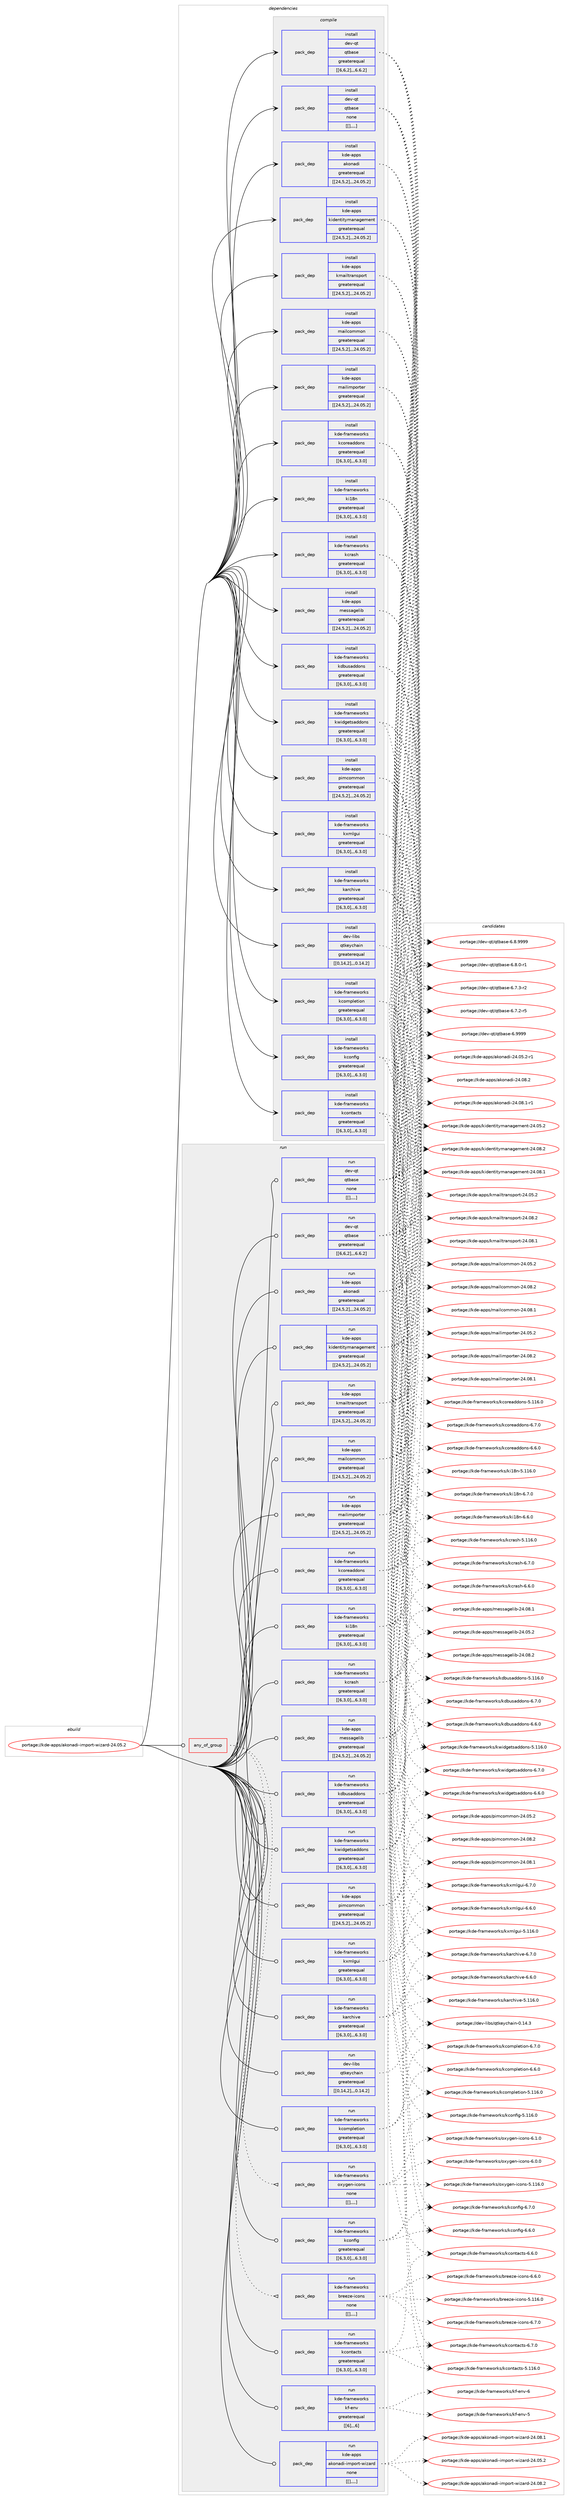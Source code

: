 digraph prolog {

# *************
# Graph options
# *************

newrank=true;
concentrate=true;
compound=true;
graph [rankdir=LR,fontname=Helvetica,fontsize=10,ranksep=1.5];#, ranksep=2.5, nodesep=0.2];
edge  [arrowhead=vee];
node  [fontname=Helvetica,fontsize=10];

# **********
# The ebuild
# **********

subgraph cluster_leftcol {
color=gray;
label=<<i>ebuild</i>>;
id [label="portage://kde-apps/akonadi-import-wizard-24.05.2", color=red, width=4, href="../kde-apps/akonadi-import-wizard-24.05.2.svg"];
}

# ****************
# The dependencies
# ****************

subgraph cluster_midcol {
color=gray;
label=<<i>dependencies</i>>;
subgraph cluster_compile {
fillcolor="#eeeeee";
style=filled;
label=<<i>compile</i>>;
subgraph pack183821 {
dependency256894 [label=<<TABLE BORDER="0" CELLBORDER="1" CELLSPACING="0" CELLPADDING="4" WIDTH="220"><TR><TD ROWSPAN="6" CELLPADDING="30">pack_dep</TD></TR><TR><TD WIDTH="110">install</TD></TR><TR><TD>dev-libs</TD></TR><TR><TD>qtkeychain</TD></TR><TR><TD>greaterequal</TD></TR><TR><TD>[[0,14,2],,,0.14.2]</TD></TR></TABLE>>, shape=none, color=blue];
}
id:e -> dependency256894:w [weight=20,style="solid",arrowhead="vee"];
subgraph pack183891 {
dependency256900 [label=<<TABLE BORDER="0" CELLBORDER="1" CELLSPACING="0" CELLPADDING="4" WIDTH="220"><TR><TD ROWSPAN="6" CELLPADDING="30">pack_dep</TD></TR><TR><TD WIDTH="110">install</TD></TR><TR><TD>dev-qt</TD></TR><TR><TD>qtbase</TD></TR><TR><TD>greaterequal</TD></TR><TR><TD>[[6,6,2],,,6.6.2]</TD></TR></TABLE>>, shape=none, color=blue];
}
id:e -> dependency256900:w [weight=20,style="solid",arrowhead="vee"];
subgraph pack183908 {
dependency256936 [label=<<TABLE BORDER="0" CELLBORDER="1" CELLSPACING="0" CELLPADDING="4" WIDTH="220"><TR><TD ROWSPAN="6" CELLPADDING="30">pack_dep</TD></TR><TR><TD WIDTH="110">install</TD></TR><TR><TD>dev-qt</TD></TR><TR><TD>qtbase</TD></TR><TR><TD>none</TD></TR><TR><TD>[[],,,,]</TD></TR></TABLE>>, shape=none, color=blue];
}
id:e -> dependency256936:w [weight=20,style="solid",arrowhead="vee"];
subgraph pack183980 {
dependency257014 [label=<<TABLE BORDER="0" CELLBORDER="1" CELLSPACING="0" CELLPADDING="4" WIDTH="220"><TR><TD ROWSPAN="6" CELLPADDING="30">pack_dep</TD></TR><TR><TD WIDTH="110">install</TD></TR><TR><TD>kde-apps</TD></TR><TR><TD>akonadi</TD></TR><TR><TD>greaterequal</TD></TR><TR><TD>[[24,5,2],,,24.05.2]</TD></TR></TABLE>>, shape=none, color=blue];
}
id:e -> dependency257014:w [weight=20,style="solid",arrowhead="vee"];
subgraph pack183998 {
dependency257061 [label=<<TABLE BORDER="0" CELLBORDER="1" CELLSPACING="0" CELLPADDING="4" WIDTH="220"><TR><TD ROWSPAN="6" CELLPADDING="30">pack_dep</TD></TR><TR><TD WIDTH="110">install</TD></TR><TR><TD>kde-apps</TD></TR><TR><TD>kidentitymanagement</TD></TR><TR><TD>greaterequal</TD></TR><TR><TD>[[24,5,2],,,24.05.2]</TD></TR></TABLE>>, shape=none, color=blue];
}
id:e -> dependency257061:w [weight=20,style="solid",arrowhead="vee"];
subgraph pack184065 {
dependency257101 [label=<<TABLE BORDER="0" CELLBORDER="1" CELLSPACING="0" CELLPADDING="4" WIDTH="220"><TR><TD ROWSPAN="6" CELLPADDING="30">pack_dep</TD></TR><TR><TD WIDTH="110">install</TD></TR><TR><TD>kde-apps</TD></TR><TR><TD>kmailtransport</TD></TR><TR><TD>greaterequal</TD></TR><TR><TD>[[24,5,2],,,24.05.2]</TD></TR></TABLE>>, shape=none, color=blue];
}
id:e -> dependency257101:w [weight=20,style="solid",arrowhead="vee"];
subgraph pack184071 {
dependency257104 [label=<<TABLE BORDER="0" CELLBORDER="1" CELLSPACING="0" CELLPADDING="4" WIDTH="220"><TR><TD ROWSPAN="6" CELLPADDING="30">pack_dep</TD></TR><TR><TD WIDTH="110">install</TD></TR><TR><TD>kde-apps</TD></TR><TR><TD>mailcommon</TD></TR><TR><TD>greaterequal</TD></TR><TR><TD>[[24,5,2],,,24.05.2]</TD></TR></TABLE>>, shape=none, color=blue];
}
id:e -> dependency257104:w [weight=20,style="solid",arrowhead="vee"];
subgraph pack184073 {
dependency257105 [label=<<TABLE BORDER="0" CELLBORDER="1" CELLSPACING="0" CELLPADDING="4" WIDTH="220"><TR><TD ROWSPAN="6" CELLPADDING="30">pack_dep</TD></TR><TR><TD WIDTH="110">install</TD></TR><TR><TD>kde-apps</TD></TR><TR><TD>mailimporter</TD></TR><TR><TD>greaterequal</TD></TR><TR><TD>[[24,5,2],,,24.05.2]</TD></TR></TABLE>>, shape=none, color=blue];
}
id:e -> dependency257105:w [weight=20,style="solid",arrowhead="vee"];
subgraph pack184078 {
dependency257108 [label=<<TABLE BORDER="0" CELLBORDER="1" CELLSPACING="0" CELLPADDING="4" WIDTH="220"><TR><TD ROWSPAN="6" CELLPADDING="30">pack_dep</TD></TR><TR><TD WIDTH="110">install</TD></TR><TR><TD>kde-apps</TD></TR><TR><TD>messagelib</TD></TR><TR><TD>greaterequal</TD></TR><TR><TD>[[24,5,2],,,24.05.2]</TD></TR></TABLE>>, shape=none, color=blue];
}
id:e -> dependency257108:w [weight=20,style="solid",arrowhead="vee"];
subgraph pack184081 {
dependency257113 [label=<<TABLE BORDER="0" CELLBORDER="1" CELLSPACING="0" CELLPADDING="4" WIDTH="220"><TR><TD ROWSPAN="6" CELLPADDING="30">pack_dep</TD></TR><TR><TD WIDTH="110">install</TD></TR><TR><TD>kde-apps</TD></TR><TR><TD>pimcommon</TD></TR><TR><TD>greaterequal</TD></TR><TR><TD>[[24,5,2],,,24.05.2]</TD></TR></TABLE>>, shape=none, color=blue];
}
id:e -> dependency257113:w [weight=20,style="solid",arrowhead="vee"];
subgraph pack184085 {
dependency257116 [label=<<TABLE BORDER="0" CELLBORDER="1" CELLSPACING="0" CELLPADDING="4" WIDTH="220"><TR><TD ROWSPAN="6" CELLPADDING="30">pack_dep</TD></TR><TR><TD WIDTH="110">install</TD></TR><TR><TD>kde-frameworks</TD></TR><TR><TD>karchive</TD></TR><TR><TD>greaterequal</TD></TR><TR><TD>[[6,3,0],,,6.3.0]</TD></TR></TABLE>>, shape=none, color=blue];
}
id:e -> dependency257116:w [weight=20,style="solid",arrowhead="vee"];
subgraph pack184087 {
dependency257139 [label=<<TABLE BORDER="0" CELLBORDER="1" CELLSPACING="0" CELLPADDING="4" WIDTH="220"><TR><TD ROWSPAN="6" CELLPADDING="30">pack_dep</TD></TR><TR><TD WIDTH="110">install</TD></TR><TR><TD>kde-frameworks</TD></TR><TR><TD>kcompletion</TD></TR><TR><TD>greaterequal</TD></TR><TR><TD>[[6,3,0],,,6.3.0]</TD></TR></TABLE>>, shape=none, color=blue];
}
id:e -> dependency257139:w [weight=20,style="solid",arrowhead="vee"];
subgraph pack184108 {
dependency257164 [label=<<TABLE BORDER="0" CELLBORDER="1" CELLSPACING="0" CELLPADDING="4" WIDTH="220"><TR><TD ROWSPAN="6" CELLPADDING="30">pack_dep</TD></TR><TR><TD WIDTH="110">install</TD></TR><TR><TD>kde-frameworks</TD></TR><TR><TD>kconfig</TD></TR><TR><TD>greaterequal</TD></TR><TR><TD>[[6,3,0],,,6.3.0]</TD></TR></TABLE>>, shape=none, color=blue];
}
id:e -> dependency257164:w [weight=20,style="solid",arrowhead="vee"];
subgraph pack184153 {
dependency257192 [label=<<TABLE BORDER="0" CELLBORDER="1" CELLSPACING="0" CELLPADDING="4" WIDTH="220"><TR><TD ROWSPAN="6" CELLPADDING="30">pack_dep</TD></TR><TR><TD WIDTH="110">install</TD></TR><TR><TD>kde-frameworks</TD></TR><TR><TD>kcontacts</TD></TR><TR><TD>greaterequal</TD></TR><TR><TD>[[6,3,0],,,6.3.0]</TD></TR></TABLE>>, shape=none, color=blue];
}
id:e -> dependency257192:w [weight=20,style="solid",arrowhead="vee"];
subgraph pack184156 {
dependency257219 [label=<<TABLE BORDER="0" CELLBORDER="1" CELLSPACING="0" CELLPADDING="4" WIDTH="220"><TR><TD ROWSPAN="6" CELLPADDING="30">pack_dep</TD></TR><TR><TD WIDTH="110">install</TD></TR><TR><TD>kde-frameworks</TD></TR><TR><TD>kcoreaddons</TD></TR><TR><TD>greaterequal</TD></TR><TR><TD>[[6,3,0],,,6.3.0]</TD></TR></TABLE>>, shape=none, color=blue];
}
id:e -> dependency257219:w [weight=20,style="solid",arrowhead="vee"];
subgraph pack184181 {
dependency257225 [label=<<TABLE BORDER="0" CELLBORDER="1" CELLSPACING="0" CELLPADDING="4" WIDTH="220"><TR><TD ROWSPAN="6" CELLPADDING="30">pack_dep</TD></TR><TR><TD WIDTH="110">install</TD></TR><TR><TD>kde-frameworks</TD></TR><TR><TD>kcrash</TD></TR><TR><TD>greaterequal</TD></TR><TR><TD>[[6,3,0],,,6.3.0]</TD></TR></TABLE>>, shape=none, color=blue];
}
id:e -> dependency257225:w [weight=20,style="solid",arrowhead="vee"];
subgraph pack184231 {
dependency257298 [label=<<TABLE BORDER="0" CELLBORDER="1" CELLSPACING="0" CELLPADDING="4" WIDTH="220"><TR><TD ROWSPAN="6" CELLPADDING="30">pack_dep</TD></TR><TR><TD WIDTH="110">install</TD></TR><TR><TD>kde-frameworks</TD></TR><TR><TD>kdbusaddons</TD></TR><TR><TD>greaterequal</TD></TR><TR><TD>[[6,3,0],,,6.3.0]</TD></TR></TABLE>>, shape=none, color=blue];
}
id:e -> dependency257298:w [weight=20,style="solid",arrowhead="vee"];
subgraph pack184656 {
dependency257803 [label=<<TABLE BORDER="0" CELLBORDER="1" CELLSPACING="0" CELLPADDING="4" WIDTH="220"><TR><TD ROWSPAN="6" CELLPADDING="30">pack_dep</TD></TR><TR><TD WIDTH="110">install</TD></TR><TR><TD>kde-frameworks</TD></TR><TR><TD>ki18n</TD></TR><TR><TD>greaterequal</TD></TR><TR><TD>[[6,3,0],,,6.3.0]</TD></TR></TABLE>>, shape=none, color=blue];
}
id:e -> dependency257803:w [weight=20,style="solid",arrowhead="vee"];
subgraph pack184684 {
dependency257838 [label=<<TABLE BORDER="0" CELLBORDER="1" CELLSPACING="0" CELLPADDING="4" WIDTH="220"><TR><TD ROWSPAN="6" CELLPADDING="30">pack_dep</TD></TR><TR><TD WIDTH="110">install</TD></TR><TR><TD>kde-frameworks</TD></TR><TR><TD>kwidgetsaddons</TD></TR><TR><TD>greaterequal</TD></TR><TR><TD>[[6,3,0],,,6.3.0]</TD></TR></TABLE>>, shape=none, color=blue];
}
id:e -> dependency257838:w [weight=20,style="solid",arrowhead="vee"];
subgraph pack184694 {
dependency257846 [label=<<TABLE BORDER="0" CELLBORDER="1" CELLSPACING="0" CELLPADDING="4" WIDTH="220"><TR><TD ROWSPAN="6" CELLPADDING="30">pack_dep</TD></TR><TR><TD WIDTH="110">install</TD></TR><TR><TD>kde-frameworks</TD></TR><TR><TD>kxmlgui</TD></TR><TR><TD>greaterequal</TD></TR><TR><TD>[[6,3,0],,,6.3.0]</TD></TR></TABLE>>, shape=none, color=blue];
}
id:e -> dependency257846:w [weight=20,style="solid",arrowhead="vee"];
}
subgraph cluster_compileandrun {
fillcolor="#eeeeee";
style=filled;
label=<<i>compile and run</i>>;
}
subgraph cluster_run {
fillcolor="#eeeeee";
style=filled;
label=<<i>run</i>>;
subgraph any1535 {
dependency257885 [label=<<TABLE BORDER="0" CELLBORDER="1" CELLSPACING="0" CELLPADDING="4"><TR><TD CELLPADDING="10">any_of_group</TD></TR></TABLE>>, shape=none, color=red];subgraph pack184745 {
dependency257890 [label=<<TABLE BORDER="0" CELLBORDER="1" CELLSPACING="0" CELLPADDING="4" WIDTH="220"><TR><TD ROWSPAN="6" CELLPADDING="30">pack_dep</TD></TR><TR><TD WIDTH="110">run</TD></TR><TR><TD>kde-frameworks</TD></TR><TR><TD>breeze-icons</TD></TR><TR><TD>none</TD></TR><TR><TD>[[],,,,]</TD></TR></TABLE>>, shape=none, color=blue];
}
dependency257885:e -> dependency257890:w [weight=20,style="dotted",arrowhead="oinv"];
subgraph pack184783 {
dependency257956 [label=<<TABLE BORDER="0" CELLBORDER="1" CELLSPACING="0" CELLPADDING="4" WIDTH="220"><TR><TD ROWSPAN="6" CELLPADDING="30">pack_dep</TD></TR><TR><TD WIDTH="110">run</TD></TR><TR><TD>kde-frameworks</TD></TR><TR><TD>oxygen-icons</TD></TR><TR><TD>none</TD></TR><TR><TD>[[],,,,]</TD></TR></TABLE>>, shape=none, color=blue];
}
dependency257885:e -> dependency257956:w [weight=20,style="dotted",arrowhead="oinv"];
}
id:e -> dependency257885:w [weight=20,style="solid",arrowhead="odot"];
subgraph pack184807 {
dependency257960 [label=<<TABLE BORDER="0" CELLBORDER="1" CELLSPACING="0" CELLPADDING="4" WIDTH="220"><TR><TD ROWSPAN="6" CELLPADDING="30">pack_dep</TD></TR><TR><TD WIDTH="110">run</TD></TR><TR><TD>dev-libs</TD></TR><TR><TD>qtkeychain</TD></TR><TR><TD>greaterequal</TD></TR><TR><TD>[[0,14,2],,,0.14.2]</TD></TR></TABLE>>, shape=none, color=blue];
}
id:e -> dependency257960:w [weight=20,style="solid",arrowhead="odot"];
subgraph pack184814 {
dependency257969 [label=<<TABLE BORDER="0" CELLBORDER="1" CELLSPACING="0" CELLPADDING="4" WIDTH="220"><TR><TD ROWSPAN="6" CELLPADDING="30">pack_dep</TD></TR><TR><TD WIDTH="110">run</TD></TR><TR><TD>dev-qt</TD></TR><TR><TD>qtbase</TD></TR><TR><TD>greaterequal</TD></TR><TR><TD>[[6,6,2],,,6.6.2]</TD></TR></TABLE>>, shape=none, color=blue];
}
id:e -> dependency257969:w [weight=20,style="solid",arrowhead="odot"];
subgraph pack184858 {
dependency258047 [label=<<TABLE BORDER="0" CELLBORDER="1" CELLSPACING="0" CELLPADDING="4" WIDTH="220"><TR><TD ROWSPAN="6" CELLPADDING="30">pack_dep</TD></TR><TR><TD WIDTH="110">run</TD></TR><TR><TD>dev-qt</TD></TR><TR><TD>qtbase</TD></TR><TR><TD>none</TD></TR><TR><TD>[[],,,,]</TD></TR></TABLE>>, shape=none, color=blue];
}
id:e -> dependency258047:w [weight=20,style="solid",arrowhead="odot"];
subgraph pack184888 {
dependency258307 [label=<<TABLE BORDER="0" CELLBORDER="1" CELLSPACING="0" CELLPADDING="4" WIDTH="220"><TR><TD ROWSPAN="6" CELLPADDING="30">pack_dep</TD></TR><TR><TD WIDTH="110">run</TD></TR><TR><TD>kde-apps</TD></TR><TR><TD>akonadi</TD></TR><TR><TD>greaterequal</TD></TR><TR><TD>[[24,5,2],,,24.05.2]</TD></TR></TABLE>>, shape=none, color=blue];
}
id:e -> dependency258307:w [weight=20,style="solid",arrowhead="odot"];
subgraph pack185134 {
dependency258329 [label=<<TABLE BORDER="0" CELLBORDER="1" CELLSPACING="0" CELLPADDING="4" WIDTH="220"><TR><TD ROWSPAN="6" CELLPADDING="30">pack_dep</TD></TR><TR><TD WIDTH="110">run</TD></TR><TR><TD>kde-apps</TD></TR><TR><TD>kidentitymanagement</TD></TR><TR><TD>greaterequal</TD></TR><TR><TD>[[24,5,2],,,24.05.2]</TD></TR></TABLE>>, shape=none, color=blue];
}
id:e -> dependency258329:w [weight=20,style="solid",arrowhead="odot"];
subgraph pack185152 {
dependency258390 [label=<<TABLE BORDER="0" CELLBORDER="1" CELLSPACING="0" CELLPADDING="4" WIDTH="220"><TR><TD ROWSPAN="6" CELLPADDING="30">pack_dep</TD></TR><TR><TD WIDTH="110">run</TD></TR><TR><TD>kde-apps</TD></TR><TR><TD>kmailtransport</TD></TR><TR><TD>greaterequal</TD></TR><TR><TD>[[24,5,2],,,24.05.2]</TD></TR></TABLE>>, shape=none, color=blue];
}
id:e -> dependency258390:w [weight=20,style="solid",arrowhead="odot"];
subgraph pack185234 {
dependency258460 [label=<<TABLE BORDER="0" CELLBORDER="1" CELLSPACING="0" CELLPADDING="4" WIDTH="220"><TR><TD ROWSPAN="6" CELLPADDING="30">pack_dep</TD></TR><TR><TD WIDTH="110">run</TD></TR><TR><TD>kde-apps</TD></TR><TR><TD>mailcommon</TD></TR><TR><TD>greaterequal</TD></TR><TR><TD>[[24,5,2],,,24.05.2]</TD></TR></TABLE>>, shape=none, color=blue];
}
id:e -> dependency258460:w [weight=20,style="solid",arrowhead="odot"];
subgraph pack185270 {
dependency258476 [label=<<TABLE BORDER="0" CELLBORDER="1" CELLSPACING="0" CELLPADDING="4" WIDTH="220"><TR><TD ROWSPAN="6" CELLPADDING="30">pack_dep</TD></TR><TR><TD WIDTH="110">run</TD></TR><TR><TD>kde-apps</TD></TR><TR><TD>mailimporter</TD></TR><TR><TD>greaterequal</TD></TR><TR><TD>[[24,5,2],,,24.05.2]</TD></TR></TABLE>>, shape=none, color=blue];
}
id:e -> dependency258476:w [weight=20,style="solid",arrowhead="odot"];
subgraph pack185273 {
dependency258482 [label=<<TABLE BORDER="0" CELLBORDER="1" CELLSPACING="0" CELLPADDING="4" WIDTH="220"><TR><TD ROWSPAN="6" CELLPADDING="30">pack_dep</TD></TR><TR><TD WIDTH="110">run</TD></TR><TR><TD>kde-apps</TD></TR><TR><TD>messagelib</TD></TR><TR><TD>greaterequal</TD></TR><TR><TD>[[24,5,2],,,24.05.2]</TD></TR></TABLE>>, shape=none, color=blue];
}
id:e -> dependency258482:w [weight=20,style="solid",arrowhead="odot"];
subgraph pack185320 {
dependency258555 [label=<<TABLE BORDER="0" CELLBORDER="1" CELLSPACING="0" CELLPADDING="4" WIDTH="220"><TR><TD ROWSPAN="6" CELLPADDING="30">pack_dep</TD></TR><TR><TD WIDTH="110">run</TD></TR><TR><TD>kde-apps</TD></TR><TR><TD>pimcommon</TD></TR><TR><TD>greaterequal</TD></TR><TR><TD>[[24,5,2],,,24.05.2]</TD></TR></TABLE>>, shape=none, color=blue];
}
id:e -> dependency258555:w [weight=20,style="solid",arrowhead="odot"];
subgraph pack185358 {
dependency258616 [label=<<TABLE BORDER="0" CELLBORDER="1" CELLSPACING="0" CELLPADDING="4" WIDTH="220"><TR><TD ROWSPAN="6" CELLPADDING="30">pack_dep</TD></TR><TR><TD WIDTH="110">run</TD></TR><TR><TD>kde-frameworks</TD></TR><TR><TD>karchive</TD></TR><TR><TD>greaterequal</TD></TR><TR><TD>[[6,3,0],,,6.3.0]</TD></TR></TABLE>>, shape=none, color=blue];
}
id:e -> dependency258616:w [weight=20,style="solid",arrowhead="odot"];
subgraph pack185401 {
dependency258623 [label=<<TABLE BORDER="0" CELLBORDER="1" CELLSPACING="0" CELLPADDING="4" WIDTH="220"><TR><TD ROWSPAN="6" CELLPADDING="30">pack_dep</TD></TR><TR><TD WIDTH="110">run</TD></TR><TR><TD>kde-frameworks</TD></TR><TR><TD>kcompletion</TD></TR><TR><TD>greaterequal</TD></TR><TR><TD>[[6,3,0],,,6.3.0]</TD></TR></TABLE>>, shape=none, color=blue];
}
id:e -> dependency258623:w [weight=20,style="solid",arrowhead="odot"];
subgraph pack185421 {
dependency258643 [label=<<TABLE BORDER="0" CELLBORDER="1" CELLSPACING="0" CELLPADDING="4" WIDTH="220"><TR><TD ROWSPAN="6" CELLPADDING="30">pack_dep</TD></TR><TR><TD WIDTH="110">run</TD></TR><TR><TD>kde-frameworks</TD></TR><TR><TD>kconfig</TD></TR><TR><TD>greaterequal</TD></TR><TR><TD>[[6,3,0],,,6.3.0]</TD></TR></TABLE>>, shape=none, color=blue];
}
id:e -> dependency258643:w [weight=20,style="solid",arrowhead="odot"];
subgraph pack185523 {
dependency258762 [label=<<TABLE BORDER="0" CELLBORDER="1" CELLSPACING="0" CELLPADDING="4" WIDTH="220"><TR><TD ROWSPAN="6" CELLPADDING="30">pack_dep</TD></TR><TR><TD WIDTH="110">run</TD></TR><TR><TD>kde-frameworks</TD></TR><TR><TD>kcontacts</TD></TR><TR><TD>greaterequal</TD></TR><TR><TD>[[6,3,0],,,6.3.0]</TD></TR></TABLE>>, shape=none, color=blue];
}
id:e -> dependency258762:w [weight=20,style="solid",arrowhead="odot"];
subgraph pack185526 {
dependency258765 [label=<<TABLE BORDER="0" CELLBORDER="1" CELLSPACING="0" CELLPADDING="4" WIDTH="220"><TR><TD ROWSPAN="6" CELLPADDING="30">pack_dep</TD></TR><TR><TD WIDTH="110">run</TD></TR><TR><TD>kde-frameworks</TD></TR><TR><TD>kcoreaddons</TD></TR><TR><TD>greaterequal</TD></TR><TR><TD>[[6,3,0],,,6.3.0]</TD></TR></TABLE>>, shape=none, color=blue];
}
id:e -> dependency258765:w [weight=20,style="solid",arrowhead="odot"];
subgraph pack185527 {
dependency258766 [label=<<TABLE BORDER="0" CELLBORDER="1" CELLSPACING="0" CELLPADDING="4" WIDTH="220"><TR><TD ROWSPAN="6" CELLPADDING="30">pack_dep</TD></TR><TR><TD WIDTH="110">run</TD></TR><TR><TD>kde-frameworks</TD></TR><TR><TD>kcrash</TD></TR><TR><TD>greaterequal</TD></TR><TR><TD>[[6,3,0],,,6.3.0]</TD></TR></TABLE>>, shape=none, color=blue];
}
id:e -> dependency258766:w [weight=20,style="solid",arrowhead="odot"];
subgraph pack185528 {
dependency258768 [label=<<TABLE BORDER="0" CELLBORDER="1" CELLSPACING="0" CELLPADDING="4" WIDTH="220"><TR><TD ROWSPAN="6" CELLPADDING="30">pack_dep</TD></TR><TR><TD WIDTH="110">run</TD></TR><TR><TD>kde-frameworks</TD></TR><TR><TD>kdbusaddons</TD></TR><TR><TD>greaterequal</TD></TR><TR><TD>[[6,3,0],,,6.3.0]</TD></TR></TABLE>>, shape=none, color=blue];
}
id:e -> dependency258768:w [weight=20,style="solid",arrowhead="odot"];
subgraph pack185530 {
dependency258770 [label=<<TABLE BORDER="0" CELLBORDER="1" CELLSPACING="0" CELLPADDING="4" WIDTH="220"><TR><TD ROWSPAN="6" CELLPADDING="30">pack_dep</TD></TR><TR><TD WIDTH="110">run</TD></TR><TR><TD>kde-frameworks</TD></TR><TR><TD>kf-env</TD></TR><TR><TD>greaterequal</TD></TR><TR><TD>[[6],,,6]</TD></TR></TABLE>>, shape=none, color=blue];
}
id:e -> dependency258770:w [weight=20,style="solid",arrowhead="odot"];
subgraph pack185532 {
dependency258772 [label=<<TABLE BORDER="0" CELLBORDER="1" CELLSPACING="0" CELLPADDING="4" WIDTH="220"><TR><TD ROWSPAN="6" CELLPADDING="30">pack_dep</TD></TR><TR><TD WIDTH="110">run</TD></TR><TR><TD>kde-frameworks</TD></TR><TR><TD>ki18n</TD></TR><TR><TD>greaterequal</TD></TR><TR><TD>[[6,3,0],,,6.3.0]</TD></TR></TABLE>>, shape=none, color=blue];
}
id:e -> dependency258772:w [weight=20,style="solid",arrowhead="odot"];
subgraph pack185534 {
dependency258775 [label=<<TABLE BORDER="0" CELLBORDER="1" CELLSPACING="0" CELLPADDING="4" WIDTH="220"><TR><TD ROWSPAN="6" CELLPADDING="30">pack_dep</TD></TR><TR><TD WIDTH="110">run</TD></TR><TR><TD>kde-frameworks</TD></TR><TR><TD>kwidgetsaddons</TD></TR><TR><TD>greaterequal</TD></TR><TR><TD>[[6,3,0],,,6.3.0]</TD></TR></TABLE>>, shape=none, color=blue];
}
id:e -> dependency258775:w [weight=20,style="solid",arrowhead="odot"];
subgraph pack185535 {
dependency258776 [label=<<TABLE BORDER="0" CELLBORDER="1" CELLSPACING="0" CELLPADDING="4" WIDTH="220"><TR><TD ROWSPAN="6" CELLPADDING="30">pack_dep</TD></TR><TR><TD WIDTH="110">run</TD></TR><TR><TD>kde-frameworks</TD></TR><TR><TD>kxmlgui</TD></TR><TR><TD>greaterequal</TD></TR><TR><TD>[[6,3,0],,,6.3.0]</TD></TR></TABLE>>, shape=none, color=blue];
}
id:e -> dependency258776:w [weight=20,style="solid",arrowhead="odot"];
subgraph pack185538 {
dependency258777 [label=<<TABLE BORDER="0" CELLBORDER="1" CELLSPACING="0" CELLPADDING="4" WIDTH="220"><TR><TD ROWSPAN="6" CELLPADDING="30">pack_dep</TD></TR><TR><TD WIDTH="110">run</TD></TR><TR><TD>kde-apps</TD></TR><TR><TD>akonadi-import-wizard</TD></TR><TR><TD>none</TD></TR><TR><TD>[[],,,,]</TD></TR></TABLE>>, shape=none, color=blue];
}
id:e -> dependency258777:w [weight=20,style="solid",arrowhead="odot"];
}
}

# **************
# The candidates
# **************

subgraph cluster_choices {
rank=same;
color=gray;
label=<<i>candidates</i>>;

subgraph choice183837 {
color=black;
nodesep=1;
choice100101118451081059811547113116107101121991049710511045484649524651 [label="portage://dev-libs/qtkeychain-0.14.3", color=red, width=4,href="../dev-libs/qtkeychain-0.14.3.svg"];
dependency256894:e -> choice100101118451081059811547113116107101121991049710511045484649524651:w [style=dotted,weight="100"];
}
subgraph choice183840 {
color=black;
nodesep=1;
choice1001011184511311647113116989711510145544657575757 [label="portage://dev-qt/qtbase-6.9999", color=red, width=4,href="../dev-qt/qtbase-6.9999.svg"];
choice10010111845113116471131169897115101455446564657575757 [label="portage://dev-qt/qtbase-6.8.9999", color=red, width=4,href="../dev-qt/qtbase-6.8.9999.svg"];
choice100101118451131164711311698971151014554465646484511449 [label="portage://dev-qt/qtbase-6.8.0-r1", color=red, width=4,href="../dev-qt/qtbase-6.8.0-r1.svg"];
choice100101118451131164711311698971151014554465546514511450 [label="portage://dev-qt/qtbase-6.7.3-r2", color=red, width=4,href="../dev-qt/qtbase-6.7.3-r2.svg"];
choice100101118451131164711311698971151014554465546504511453 [label="portage://dev-qt/qtbase-6.7.2-r5", color=red, width=4,href="../dev-qt/qtbase-6.7.2-r5.svg"];
dependency256900:e -> choice1001011184511311647113116989711510145544657575757:w [style=dotted,weight="100"];
dependency256900:e -> choice10010111845113116471131169897115101455446564657575757:w [style=dotted,weight="100"];
dependency256900:e -> choice100101118451131164711311698971151014554465646484511449:w [style=dotted,weight="100"];
dependency256900:e -> choice100101118451131164711311698971151014554465546514511450:w [style=dotted,weight="100"];
dependency256900:e -> choice100101118451131164711311698971151014554465546504511453:w [style=dotted,weight="100"];
}
subgraph choice183842 {
color=black;
nodesep=1;
choice1001011184511311647113116989711510145544657575757 [label="portage://dev-qt/qtbase-6.9999", color=red, width=4,href="../dev-qt/qtbase-6.9999.svg"];
choice10010111845113116471131169897115101455446564657575757 [label="portage://dev-qt/qtbase-6.8.9999", color=red, width=4,href="../dev-qt/qtbase-6.8.9999.svg"];
choice100101118451131164711311698971151014554465646484511449 [label="portage://dev-qt/qtbase-6.8.0-r1", color=red, width=4,href="../dev-qt/qtbase-6.8.0-r1.svg"];
choice100101118451131164711311698971151014554465546514511450 [label="portage://dev-qt/qtbase-6.7.3-r2", color=red, width=4,href="../dev-qt/qtbase-6.7.3-r2.svg"];
choice100101118451131164711311698971151014554465546504511453 [label="portage://dev-qt/qtbase-6.7.2-r5", color=red, width=4,href="../dev-qt/qtbase-6.7.2-r5.svg"];
dependency256936:e -> choice1001011184511311647113116989711510145544657575757:w [style=dotted,weight="100"];
dependency256936:e -> choice10010111845113116471131169897115101455446564657575757:w [style=dotted,weight="100"];
dependency256936:e -> choice100101118451131164711311698971151014554465646484511449:w [style=dotted,weight="100"];
dependency256936:e -> choice100101118451131164711311698971151014554465546514511450:w [style=dotted,weight="100"];
dependency256936:e -> choice100101118451131164711311698971151014554465546504511453:w [style=dotted,weight="100"];
}
subgraph choice183844 {
color=black;
nodesep=1;
choice10710010145971121121154797107111110971001054550524648564650 [label="portage://kde-apps/akonadi-24.08.2", color=red, width=4,href="../kde-apps/akonadi-24.08.2.svg"];
choice107100101459711211211547971071111109710010545505246485646494511449 [label="portage://kde-apps/akonadi-24.08.1-r1", color=red, width=4,href="../kde-apps/akonadi-24.08.1-r1.svg"];
choice107100101459711211211547971071111109710010545505246485346504511449 [label="portage://kde-apps/akonadi-24.05.2-r1", color=red, width=4,href="../kde-apps/akonadi-24.05.2-r1.svg"];
dependency257014:e -> choice10710010145971121121154797107111110971001054550524648564650:w [style=dotted,weight="100"];
dependency257014:e -> choice107100101459711211211547971071111109710010545505246485646494511449:w [style=dotted,weight="100"];
dependency257014:e -> choice107100101459711211211547971071111109710010545505246485346504511449:w [style=dotted,weight="100"];
}
subgraph choice183846 {
color=black;
nodesep=1;
choice10710010145971121121154710710510010111011610511612110997110971031011091011101164550524648564650 [label="portage://kde-apps/kidentitymanagement-24.08.2", color=red, width=4,href="../kde-apps/kidentitymanagement-24.08.2.svg"];
choice10710010145971121121154710710510010111011610511612110997110971031011091011101164550524648564649 [label="portage://kde-apps/kidentitymanagement-24.08.1", color=red, width=4,href="../kde-apps/kidentitymanagement-24.08.1.svg"];
choice10710010145971121121154710710510010111011610511612110997110971031011091011101164550524648534650 [label="portage://kde-apps/kidentitymanagement-24.05.2", color=red, width=4,href="../kde-apps/kidentitymanagement-24.05.2.svg"];
dependency257061:e -> choice10710010145971121121154710710510010111011610511612110997110971031011091011101164550524648564650:w [style=dotted,weight="100"];
dependency257061:e -> choice10710010145971121121154710710510010111011610511612110997110971031011091011101164550524648564649:w [style=dotted,weight="100"];
dependency257061:e -> choice10710010145971121121154710710510010111011610511612110997110971031011091011101164550524648534650:w [style=dotted,weight="100"];
}
subgraph choice183848 {
color=black;
nodesep=1;
choice10710010145971121121154710710997105108116114971101151121111141164550524648564650 [label="portage://kde-apps/kmailtransport-24.08.2", color=red, width=4,href="../kde-apps/kmailtransport-24.08.2.svg"];
choice10710010145971121121154710710997105108116114971101151121111141164550524648564649 [label="portage://kde-apps/kmailtransport-24.08.1", color=red, width=4,href="../kde-apps/kmailtransport-24.08.1.svg"];
choice10710010145971121121154710710997105108116114971101151121111141164550524648534650 [label="portage://kde-apps/kmailtransport-24.05.2", color=red, width=4,href="../kde-apps/kmailtransport-24.05.2.svg"];
dependency257101:e -> choice10710010145971121121154710710997105108116114971101151121111141164550524648564650:w [style=dotted,weight="100"];
dependency257101:e -> choice10710010145971121121154710710997105108116114971101151121111141164550524648564649:w [style=dotted,weight="100"];
dependency257101:e -> choice10710010145971121121154710710997105108116114971101151121111141164550524648534650:w [style=dotted,weight="100"];
}
subgraph choice183850 {
color=black;
nodesep=1;
choice10710010145971121121154710997105108991111091091111104550524648564650 [label="portage://kde-apps/mailcommon-24.08.2", color=red, width=4,href="../kde-apps/mailcommon-24.08.2.svg"];
choice10710010145971121121154710997105108991111091091111104550524648564649 [label="portage://kde-apps/mailcommon-24.08.1", color=red, width=4,href="../kde-apps/mailcommon-24.08.1.svg"];
choice10710010145971121121154710997105108991111091091111104550524648534650 [label="portage://kde-apps/mailcommon-24.05.2", color=red, width=4,href="../kde-apps/mailcommon-24.05.2.svg"];
dependency257104:e -> choice10710010145971121121154710997105108991111091091111104550524648564650:w [style=dotted,weight="100"];
dependency257104:e -> choice10710010145971121121154710997105108991111091091111104550524648564649:w [style=dotted,weight="100"];
dependency257104:e -> choice10710010145971121121154710997105108991111091091111104550524648534650:w [style=dotted,weight="100"];
}
subgraph choice183851 {
color=black;
nodesep=1;
choice107100101459711211211547109971051081051091121111141161011144550524648564650 [label="portage://kde-apps/mailimporter-24.08.2", color=red, width=4,href="../kde-apps/mailimporter-24.08.2.svg"];
choice107100101459711211211547109971051081051091121111141161011144550524648564649 [label="portage://kde-apps/mailimporter-24.08.1", color=red, width=4,href="../kde-apps/mailimporter-24.08.1.svg"];
choice107100101459711211211547109971051081051091121111141161011144550524648534650 [label="portage://kde-apps/mailimporter-24.05.2", color=red, width=4,href="../kde-apps/mailimporter-24.05.2.svg"];
dependency257105:e -> choice107100101459711211211547109971051081051091121111141161011144550524648564650:w [style=dotted,weight="100"];
dependency257105:e -> choice107100101459711211211547109971051081051091121111141161011144550524648564649:w [style=dotted,weight="100"];
dependency257105:e -> choice107100101459711211211547109971051081051091121111141161011144550524648534650:w [style=dotted,weight="100"];
}
subgraph choice183853 {
color=black;
nodesep=1;
choice10710010145971121121154710910111511597103101108105984550524648564650 [label="portage://kde-apps/messagelib-24.08.2", color=red, width=4,href="../kde-apps/messagelib-24.08.2.svg"];
choice10710010145971121121154710910111511597103101108105984550524648564649 [label="portage://kde-apps/messagelib-24.08.1", color=red, width=4,href="../kde-apps/messagelib-24.08.1.svg"];
choice10710010145971121121154710910111511597103101108105984550524648534650 [label="portage://kde-apps/messagelib-24.05.2", color=red, width=4,href="../kde-apps/messagelib-24.05.2.svg"];
dependency257108:e -> choice10710010145971121121154710910111511597103101108105984550524648564650:w [style=dotted,weight="100"];
dependency257108:e -> choice10710010145971121121154710910111511597103101108105984550524648564649:w [style=dotted,weight="100"];
dependency257108:e -> choice10710010145971121121154710910111511597103101108105984550524648534650:w [style=dotted,weight="100"];
}
subgraph choice183854 {
color=black;
nodesep=1;
choice107100101459711211211547112105109991111091091111104550524648564650 [label="portage://kde-apps/pimcommon-24.08.2", color=red, width=4,href="../kde-apps/pimcommon-24.08.2.svg"];
choice107100101459711211211547112105109991111091091111104550524648564649 [label="portage://kde-apps/pimcommon-24.08.1", color=red, width=4,href="../kde-apps/pimcommon-24.08.1.svg"];
choice107100101459711211211547112105109991111091091111104550524648534650 [label="portage://kde-apps/pimcommon-24.05.2", color=red, width=4,href="../kde-apps/pimcommon-24.05.2.svg"];
dependency257113:e -> choice107100101459711211211547112105109991111091091111104550524648564650:w [style=dotted,weight="100"];
dependency257113:e -> choice107100101459711211211547112105109991111091091111104550524648564649:w [style=dotted,weight="100"];
dependency257113:e -> choice107100101459711211211547112105109991111091091111104550524648534650:w [style=dotted,weight="100"];
}
subgraph choice183855 {
color=black;
nodesep=1;
choice1071001014510211497109101119111114107115471079711499104105118101455446554648 [label="portage://kde-frameworks/karchive-6.7.0", color=red, width=4,href="../kde-frameworks/karchive-6.7.0.svg"];
choice1071001014510211497109101119111114107115471079711499104105118101455446544648 [label="portage://kde-frameworks/karchive-6.6.0", color=red, width=4,href="../kde-frameworks/karchive-6.6.0.svg"];
choice10710010145102114971091011191111141071154710797114991041051181014553464949544648 [label="portage://kde-frameworks/karchive-5.116.0", color=red, width=4,href="../kde-frameworks/karchive-5.116.0.svg"];
dependency257116:e -> choice1071001014510211497109101119111114107115471079711499104105118101455446554648:w [style=dotted,weight="100"];
dependency257116:e -> choice1071001014510211497109101119111114107115471079711499104105118101455446544648:w [style=dotted,weight="100"];
dependency257116:e -> choice10710010145102114971091011191111141071154710797114991041051181014553464949544648:w [style=dotted,weight="100"];
}
subgraph choice183856 {
color=black;
nodesep=1;
choice10710010145102114971091011191111141071154710799111109112108101116105111110455446554648 [label="portage://kde-frameworks/kcompletion-6.7.0", color=red, width=4,href="../kde-frameworks/kcompletion-6.7.0.svg"];
choice10710010145102114971091011191111141071154710799111109112108101116105111110455446544648 [label="portage://kde-frameworks/kcompletion-6.6.0", color=red, width=4,href="../kde-frameworks/kcompletion-6.6.0.svg"];
choice107100101451021149710910111911111410711547107991111091121081011161051111104553464949544648 [label="portage://kde-frameworks/kcompletion-5.116.0", color=red, width=4,href="../kde-frameworks/kcompletion-5.116.0.svg"];
dependency257139:e -> choice10710010145102114971091011191111141071154710799111109112108101116105111110455446554648:w [style=dotted,weight="100"];
dependency257139:e -> choice10710010145102114971091011191111141071154710799111109112108101116105111110455446544648:w [style=dotted,weight="100"];
dependency257139:e -> choice107100101451021149710910111911111410711547107991111091121081011161051111104553464949544648:w [style=dotted,weight="100"];
}
subgraph choice183943 {
color=black;
nodesep=1;
choice10710010145102114971091011191111141071154710799111110102105103455446554648 [label="portage://kde-frameworks/kconfig-6.7.0", color=red, width=4,href="../kde-frameworks/kconfig-6.7.0.svg"];
choice10710010145102114971091011191111141071154710799111110102105103455446544648 [label="portage://kde-frameworks/kconfig-6.6.0", color=red, width=4,href="../kde-frameworks/kconfig-6.6.0.svg"];
choice107100101451021149710910111911111410711547107991111101021051034553464949544648 [label="portage://kde-frameworks/kconfig-5.116.0", color=red, width=4,href="../kde-frameworks/kconfig-5.116.0.svg"];
dependency257164:e -> choice10710010145102114971091011191111141071154710799111110102105103455446554648:w [style=dotted,weight="100"];
dependency257164:e -> choice10710010145102114971091011191111141071154710799111110102105103455446544648:w [style=dotted,weight="100"];
dependency257164:e -> choice107100101451021149710910111911111410711547107991111101021051034553464949544648:w [style=dotted,weight="100"];
}
subgraph choice183959 {
color=black;
nodesep=1;
choice107100101451021149710910111911111410711547107991111101169799116115455446554648 [label="portage://kde-frameworks/kcontacts-6.7.0", color=red, width=4,href="../kde-frameworks/kcontacts-6.7.0.svg"];
choice107100101451021149710910111911111410711547107991111101169799116115455446544648 [label="portage://kde-frameworks/kcontacts-6.6.0", color=red, width=4,href="../kde-frameworks/kcontacts-6.6.0.svg"];
choice1071001014510211497109101119111114107115471079911111011697991161154553464949544648 [label="portage://kde-frameworks/kcontacts-5.116.0", color=red, width=4,href="../kde-frameworks/kcontacts-5.116.0.svg"];
dependency257192:e -> choice107100101451021149710910111911111410711547107991111101169799116115455446554648:w [style=dotted,weight="100"];
dependency257192:e -> choice107100101451021149710910111911111410711547107991111101169799116115455446544648:w [style=dotted,weight="100"];
dependency257192:e -> choice1071001014510211497109101119111114107115471079911111011697991161154553464949544648:w [style=dotted,weight="100"];
}
subgraph choice183962 {
color=black;
nodesep=1;
choice1071001014510211497109101119111114107115471079911111410197100100111110115455446554648 [label="portage://kde-frameworks/kcoreaddons-6.7.0", color=red, width=4,href="../kde-frameworks/kcoreaddons-6.7.0.svg"];
choice1071001014510211497109101119111114107115471079911111410197100100111110115455446544648 [label="portage://kde-frameworks/kcoreaddons-6.6.0", color=red, width=4,href="../kde-frameworks/kcoreaddons-6.6.0.svg"];
choice10710010145102114971091011191111141071154710799111114101971001001111101154553464949544648 [label="portage://kde-frameworks/kcoreaddons-5.116.0", color=red, width=4,href="../kde-frameworks/kcoreaddons-5.116.0.svg"];
dependency257219:e -> choice1071001014510211497109101119111114107115471079911111410197100100111110115455446554648:w [style=dotted,weight="100"];
dependency257219:e -> choice1071001014510211497109101119111114107115471079911111410197100100111110115455446544648:w [style=dotted,weight="100"];
dependency257219:e -> choice10710010145102114971091011191111141071154710799111114101971001001111101154553464949544648:w [style=dotted,weight="100"];
}
subgraph choice183970 {
color=black;
nodesep=1;
choice1071001014510211497109101119111114107115471079911497115104455446554648 [label="portage://kde-frameworks/kcrash-6.7.0", color=red, width=4,href="../kde-frameworks/kcrash-6.7.0.svg"];
choice1071001014510211497109101119111114107115471079911497115104455446544648 [label="portage://kde-frameworks/kcrash-6.6.0", color=red, width=4,href="../kde-frameworks/kcrash-6.6.0.svg"];
choice10710010145102114971091011191111141071154710799114971151044553464949544648 [label="portage://kde-frameworks/kcrash-5.116.0", color=red, width=4,href="../kde-frameworks/kcrash-5.116.0.svg"];
dependency257225:e -> choice1071001014510211497109101119111114107115471079911497115104455446554648:w [style=dotted,weight="100"];
dependency257225:e -> choice1071001014510211497109101119111114107115471079911497115104455446544648:w [style=dotted,weight="100"];
dependency257225:e -> choice10710010145102114971091011191111141071154710799114971151044553464949544648:w [style=dotted,weight="100"];
}
subgraph choice184092 {
color=black;
nodesep=1;
choice1071001014510211497109101119111114107115471071009811711597100100111110115455446554648 [label="portage://kde-frameworks/kdbusaddons-6.7.0", color=red, width=4,href="../kde-frameworks/kdbusaddons-6.7.0.svg"];
choice1071001014510211497109101119111114107115471071009811711597100100111110115455446544648 [label="portage://kde-frameworks/kdbusaddons-6.6.0", color=red, width=4,href="../kde-frameworks/kdbusaddons-6.6.0.svg"];
choice10710010145102114971091011191111141071154710710098117115971001001111101154553464949544648 [label="portage://kde-frameworks/kdbusaddons-5.116.0", color=red, width=4,href="../kde-frameworks/kdbusaddons-5.116.0.svg"];
dependency257298:e -> choice1071001014510211497109101119111114107115471071009811711597100100111110115455446554648:w [style=dotted,weight="100"];
dependency257298:e -> choice1071001014510211497109101119111114107115471071009811711597100100111110115455446544648:w [style=dotted,weight="100"];
dependency257298:e -> choice10710010145102114971091011191111141071154710710098117115971001001111101154553464949544648:w [style=dotted,weight="100"];
}
subgraph choice184108 {
color=black;
nodesep=1;
choice1071001014510211497109101119111114107115471071054956110455446554648 [label="portage://kde-frameworks/ki18n-6.7.0", color=red, width=4,href="../kde-frameworks/ki18n-6.7.0.svg"];
choice1071001014510211497109101119111114107115471071054956110455446544648 [label="portage://kde-frameworks/ki18n-6.6.0", color=red, width=4,href="../kde-frameworks/ki18n-6.6.0.svg"];
choice10710010145102114971091011191111141071154710710549561104553464949544648 [label="portage://kde-frameworks/ki18n-5.116.0", color=red, width=4,href="../kde-frameworks/ki18n-5.116.0.svg"];
dependency257803:e -> choice1071001014510211497109101119111114107115471071054956110455446554648:w [style=dotted,weight="100"];
dependency257803:e -> choice1071001014510211497109101119111114107115471071054956110455446544648:w [style=dotted,weight="100"];
dependency257803:e -> choice10710010145102114971091011191111141071154710710549561104553464949544648:w [style=dotted,weight="100"];
}
subgraph choice184111 {
color=black;
nodesep=1;
choice10710010145102114971091011191111141071154710711910510010310111611597100100111110115455446554648 [label="portage://kde-frameworks/kwidgetsaddons-6.7.0", color=red, width=4,href="../kde-frameworks/kwidgetsaddons-6.7.0.svg"];
choice10710010145102114971091011191111141071154710711910510010310111611597100100111110115455446544648 [label="portage://kde-frameworks/kwidgetsaddons-6.6.0", color=red, width=4,href="../kde-frameworks/kwidgetsaddons-6.6.0.svg"];
choice107100101451021149710910111911111410711547107119105100103101116115971001001111101154553464949544648 [label="portage://kde-frameworks/kwidgetsaddons-5.116.0", color=red, width=4,href="../kde-frameworks/kwidgetsaddons-5.116.0.svg"];
dependency257838:e -> choice10710010145102114971091011191111141071154710711910510010310111611597100100111110115455446554648:w [style=dotted,weight="100"];
dependency257838:e -> choice10710010145102114971091011191111141071154710711910510010310111611597100100111110115455446544648:w [style=dotted,weight="100"];
dependency257838:e -> choice107100101451021149710910111911111410711547107119105100103101116115971001001111101154553464949544648:w [style=dotted,weight="100"];
}
subgraph choice184421 {
color=black;
nodesep=1;
choice107100101451021149710910111911111410711547107120109108103117105455446554648 [label="portage://kde-frameworks/kxmlgui-6.7.0", color=red, width=4,href="../kde-frameworks/kxmlgui-6.7.0.svg"];
choice107100101451021149710910111911111410711547107120109108103117105455446544648 [label="portage://kde-frameworks/kxmlgui-6.6.0", color=red, width=4,href="../kde-frameworks/kxmlgui-6.6.0.svg"];
choice1071001014510211497109101119111114107115471071201091081031171054553464949544648 [label="portage://kde-frameworks/kxmlgui-5.116.0", color=red, width=4,href="../kde-frameworks/kxmlgui-5.116.0.svg"];
dependency257846:e -> choice107100101451021149710910111911111410711547107120109108103117105455446554648:w [style=dotted,weight="100"];
dependency257846:e -> choice107100101451021149710910111911111410711547107120109108103117105455446544648:w [style=dotted,weight="100"];
dependency257846:e -> choice1071001014510211497109101119111114107115471071201091081031171054553464949544648:w [style=dotted,weight="100"];
}
subgraph choice184429 {
color=black;
nodesep=1;
choice107100101451021149710910111911111410711547981141011011221014510599111110115455446554648 [label="portage://kde-frameworks/breeze-icons-6.7.0", color=red, width=4,href="../kde-frameworks/breeze-icons-6.7.0.svg"];
choice107100101451021149710910111911111410711547981141011011221014510599111110115455446544648 [label="portage://kde-frameworks/breeze-icons-6.6.0", color=red, width=4,href="../kde-frameworks/breeze-icons-6.6.0.svg"];
choice1071001014510211497109101119111114107115479811410110112210145105991111101154553464949544648 [label="portage://kde-frameworks/breeze-icons-5.116.0", color=red, width=4,href="../kde-frameworks/breeze-icons-5.116.0.svg"];
dependency257890:e -> choice107100101451021149710910111911111410711547981141011011221014510599111110115455446554648:w [style=dotted,weight="100"];
dependency257890:e -> choice107100101451021149710910111911111410711547981141011011221014510599111110115455446544648:w [style=dotted,weight="100"];
dependency257890:e -> choice1071001014510211497109101119111114107115479811410110112210145105991111101154553464949544648:w [style=dotted,weight="100"];
}
subgraph choice184433 {
color=black;
nodesep=1;
choice1071001014510211497109101119111114107115471111201211031011104510599111110115455446494648 [label="portage://kde-frameworks/oxygen-icons-6.1.0", color=red, width=4,href="../kde-frameworks/oxygen-icons-6.1.0.svg"];
choice1071001014510211497109101119111114107115471111201211031011104510599111110115455446484648 [label="portage://kde-frameworks/oxygen-icons-6.0.0", color=red, width=4,href="../kde-frameworks/oxygen-icons-6.0.0.svg"];
choice10710010145102114971091011191111141071154711112012110310111045105991111101154553464949544648 [label="portage://kde-frameworks/oxygen-icons-5.116.0", color=red, width=4,href="../kde-frameworks/oxygen-icons-5.116.0.svg"];
dependency257956:e -> choice1071001014510211497109101119111114107115471111201211031011104510599111110115455446494648:w [style=dotted,weight="100"];
dependency257956:e -> choice1071001014510211497109101119111114107115471111201211031011104510599111110115455446484648:w [style=dotted,weight="100"];
dependency257956:e -> choice10710010145102114971091011191111141071154711112012110310111045105991111101154553464949544648:w [style=dotted,weight="100"];
}
subgraph choice184446 {
color=black;
nodesep=1;
choice100101118451081059811547113116107101121991049710511045484649524651 [label="portage://dev-libs/qtkeychain-0.14.3", color=red, width=4,href="../dev-libs/qtkeychain-0.14.3.svg"];
dependency257960:e -> choice100101118451081059811547113116107101121991049710511045484649524651:w [style=dotted,weight="100"];
}
subgraph choice184453 {
color=black;
nodesep=1;
choice1001011184511311647113116989711510145544657575757 [label="portage://dev-qt/qtbase-6.9999", color=red, width=4,href="../dev-qt/qtbase-6.9999.svg"];
choice10010111845113116471131169897115101455446564657575757 [label="portage://dev-qt/qtbase-6.8.9999", color=red, width=4,href="../dev-qt/qtbase-6.8.9999.svg"];
choice100101118451131164711311698971151014554465646484511449 [label="portage://dev-qt/qtbase-6.8.0-r1", color=red, width=4,href="../dev-qt/qtbase-6.8.0-r1.svg"];
choice100101118451131164711311698971151014554465546514511450 [label="portage://dev-qt/qtbase-6.7.3-r2", color=red, width=4,href="../dev-qt/qtbase-6.7.3-r2.svg"];
choice100101118451131164711311698971151014554465546504511453 [label="portage://dev-qt/qtbase-6.7.2-r5", color=red, width=4,href="../dev-qt/qtbase-6.7.2-r5.svg"];
dependency257969:e -> choice1001011184511311647113116989711510145544657575757:w [style=dotted,weight="100"];
dependency257969:e -> choice10010111845113116471131169897115101455446564657575757:w [style=dotted,weight="100"];
dependency257969:e -> choice100101118451131164711311698971151014554465646484511449:w [style=dotted,weight="100"];
dependency257969:e -> choice100101118451131164711311698971151014554465546514511450:w [style=dotted,weight="100"];
dependency257969:e -> choice100101118451131164711311698971151014554465546504511453:w [style=dotted,weight="100"];
}
subgraph choice184725 {
color=black;
nodesep=1;
choice1001011184511311647113116989711510145544657575757 [label="portage://dev-qt/qtbase-6.9999", color=red, width=4,href="../dev-qt/qtbase-6.9999.svg"];
choice10010111845113116471131169897115101455446564657575757 [label="portage://dev-qt/qtbase-6.8.9999", color=red, width=4,href="../dev-qt/qtbase-6.8.9999.svg"];
choice100101118451131164711311698971151014554465646484511449 [label="portage://dev-qt/qtbase-6.8.0-r1", color=red, width=4,href="../dev-qt/qtbase-6.8.0-r1.svg"];
choice100101118451131164711311698971151014554465546514511450 [label="portage://dev-qt/qtbase-6.7.3-r2", color=red, width=4,href="../dev-qt/qtbase-6.7.3-r2.svg"];
choice100101118451131164711311698971151014554465546504511453 [label="portage://dev-qt/qtbase-6.7.2-r5", color=red, width=4,href="../dev-qt/qtbase-6.7.2-r5.svg"];
dependency258047:e -> choice1001011184511311647113116989711510145544657575757:w [style=dotted,weight="100"];
dependency258047:e -> choice10010111845113116471131169897115101455446564657575757:w [style=dotted,weight="100"];
dependency258047:e -> choice100101118451131164711311698971151014554465646484511449:w [style=dotted,weight="100"];
dependency258047:e -> choice100101118451131164711311698971151014554465546514511450:w [style=dotted,weight="100"];
dependency258047:e -> choice100101118451131164711311698971151014554465546504511453:w [style=dotted,weight="100"];
}
subgraph choice184732 {
color=black;
nodesep=1;
choice10710010145971121121154797107111110971001054550524648564650 [label="portage://kde-apps/akonadi-24.08.2", color=red, width=4,href="../kde-apps/akonadi-24.08.2.svg"];
choice107100101459711211211547971071111109710010545505246485646494511449 [label="portage://kde-apps/akonadi-24.08.1-r1", color=red, width=4,href="../kde-apps/akonadi-24.08.1-r1.svg"];
choice107100101459711211211547971071111109710010545505246485346504511449 [label="portage://kde-apps/akonadi-24.05.2-r1", color=red, width=4,href="../kde-apps/akonadi-24.05.2-r1.svg"];
dependency258307:e -> choice10710010145971121121154797107111110971001054550524648564650:w [style=dotted,weight="100"];
dependency258307:e -> choice107100101459711211211547971071111109710010545505246485646494511449:w [style=dotted,weight="100"];
dependency258307:e -> choice107100101459711211211547971071111109710010545505246485346504511449:w [style=dotted,weight="100"];
}
subgraph choice184741 {
color=black;
nodesep=1;
choice10710010145971121121154710710510010111011610511612110997110971031011091011101164550524648564650 [label="portage://kde-apps/kidentitymanagement-24.08.2", color=red, width=4,href="../kde-apps/kidentitymanagement-24.08.2.svg"];
choice10710010145971121121154710710510010111011610511612110997110971031011091011101164550524648564649 [label="portage://kde-apps/kidentitymanagement-24.08.1", color=red, width=4,href="../kde-apps/kidentitymanagement-24.08.1.svg"];
choice10710010145971121121154710710510010111011610511612110997110971031011091011101164550524648534650 [label="portage://kde-apps/kidentitymanagement-24.05.2", color=red, width=4,href="../kde-apps/kidentitymanagement-24.05.2.svg"];
dependency258329:e -> choice10710010145971121121154710710510010111011610511612110997110971031011091011101164550524648564650:w [style=dotted,weight="100"];
dependency258329:e -> choice10710010145971121121154710710510010111011610511612110997110971031011091011101164550524648564649:w [style=dotted,weight="100"];
dependency258329:e -> choice10710010145971121121154710710510010111011610511612110997110971031011091011101164550524648534650:w [style=dotted,weight="100"];
}
subgraph choice184758 {
color=black;
nodesep=1;
choice10710010145971121121154710710997105108116114971101151121111141164550524648564650 [label="portage://kde-apps/kmailtransport-24.08.2", color=red, width=4,href="../kde-apps/kmailtransport-24.08.2.svg"];
choice10710010145971121121154710710997105108116114971101151121111141164550524648564649 [label="portage://kde-apps/kmailtransport-24.08.1", color=red, width=4,href="../kde-apps/kmailtransport-24.08.1.svg"];
choice10710010145971121121154710710997105108116114971101151121111141164550524648534650 [label="portage://kde-apps/kmailtransport-24.05.2", color=red, width=4,href="../kde-apps/kmailtransport-24.05.2.svg"];
dependency258390:e -> choice10710010145971121121154710710997105108116114971101151121111141164550524648564650:w [style=dotted,weight="100"];
dependency258390:e -> choice10710010145971121121154710710997105108116114971101151121111141164550524648564649:w [style=dotted,weight="100"];
dependency258390:e -> choice10710010145971121121154710710997105108116114971101151121111141164550524648534650:w [style=dotted,weight="100"];
}
subgraph choice184760 {
color=black;
nodesep=1;
choice10710010145971121121154710997105108991111091091111104550524648564650 [label="portage://kde-apps/mailcommon-24.08.2", color=red, width=4,href="../kde-apps/mailcommon-24.08.2.svg"];
choice10710010145971121121154710997105108991111091091111104550524648564649 [label="portage://kde-apps/mailcommon-24.08.1", color=red, width=4,href="../kde-apps/mailcommon-24.08.1.svg"];
choice10710010145971121121154710997105108991111091091111104550524648534650 [label="portage://kde-apps/mailcommon-24.05.2", color=red, width=4,href="../kde-apps/mailcommon-24.05.2.svg"];
dependency258460:e -> choice10710010145971121121154710997105108991111091091111104550524648564650:w [style=dotted,weight="100"];
dependency258460:e -> choice10710010145971121121154710997105108991111091091111104550524648564649:w [style=dotted,weight="100"];
dependency258460:e -> choice10710010145971121121154710997105108991111091091111104550524648534650:w [style=dotted,weight="100"];
}
subgraph choice184761 {
color=black;
nodesep=1;
choice107100101459711211211547109971051081051091121111141161011144550524648564650 [label="portage://kde-apps/mailimporter-24.08.2", color=red, width=4,href="../kde-apps/mailimporter-24.08.2.svg"];
choice107100101459711211211547109971051081051091121111141161011144550524648564649 [label="portage://kde-apps/mailimporter-24.08.1", color=red, width=4,href="../kde-apps/mailimporter-24.08.1.svg"];
choice107100101459711211211547109971051081051091121111141161011144550524648534650 [label="portage://kde-apps/mailimporter-24.05.2", color=red, width=4,href="../kde-apps/mailimporter-24.05.2.svg"];
dependency258476:e -> choice107100101459711211211547109971051081051091121111141161011144550524648564650:w [style=dotted,weight="100"];
dependency258476:e -> choice107100101459711211211547109971051081051091121111141161011144550524648564649:w [style=dotted,weight="100"];
dependency258476:e -> choice107100101459711211211547109971051081051091121111141161011144550524648534650:w [style=dotted,weight="100"];
}
subgraph choice184763 {
color=black;
nodesep=1;
choice10710010145971121121154710910111511597103101108105984550524648564650 [label="portage://kde-apps/messagelib-24.08.2", color=red, width=4,href="../kde-apps/messagelib-24.08.2.svg"];
choice10710010145971121121154710910111511597103101108105984550524648564649 [label="portage://kde-apps/messagelib-24.08.1", color=red, width=4,href="../kde-apps/messagelib-24.08.1.svg"];
choice10710010145971121121154710910111511597103101108105984550524648534650 [label="portage://kde-apps/messagelib-24.05.2", color=red, width=4,href="../kde-apps/messagelib-24.05.2.svg"];
dependency258482:e -> choice10710010145971121121154710910111511597103101108105984550524648564650:w [style=dotted,weight="100"];
dependency258482:e -> choice10710010145971121121154710910111511597103101108105984550524648564649:w [style=dotted,weight="100"];
dependency258482:e -> choice10710010145971121121154710910111511597103101108105984550524648534650:w [style=dotted,weight="100"];
}
subgraph choice185244 {
color=black;
nodesep=1;
choice107100101459711211211547112105109991111091091111104550524648564650 [label="portage://kde-apps/pimcommon-24.08.2", color=red, width=4,href="../kde-apps/pimcommon-24.08.2.svg"];
choice107100101459711211211547112105109991111091091111104550524648564649 [label="portage://kde-apps/pimcommon-24.08.1", color=red, width=4,href="../kde-apps/pimcommon-24.08.1.svg"];
choice107100101459711211211547112105109991111091091111104550524648534650 [label="portage://kde-apps/pimcommon-24.05.2", color=red, width=4,href="../kde-apps/pimcommon-24.05.2.svg"];
dependency258555:e -> choice107100101459711211211547112105109991111091091111104550524648564650:w [style=dotted,weight="100"];
dependency258555:e -> choice107100101459711211211547112105109991111091091111104550524648564649:w [style=dotted,weight="100"];
dependency258555:e -> choice107100101459711211211547112105109991111091091111104550524648534650:w [style=dotted,weight="100"];
}
subgraph choice185256 {
color=black;
nodesep=1;
choice1071001014510211497109101119111114107115471079711499104105118101455446554648 [label="portage://kde-frameworks/karchive-6.7.0", color=red, width=4,href="../kde-frameworks/karchive-6.7.0.svg"];
choice1071001014510211497109101119111114107115471079711499104105118101455446544648 [label="portage://kde-frameworks/karchive-6.6.0", color=red, width=4,href="../kde-frameworks/karchive-6.6.0.svg"];
choice10710010145102114971091011191111141071154710797114991041051181014553464949544648 [label="portage://kde-frameworks/karchive-5.116.0", color=red, width=4,href="../kde-frameworks/karchive-5.116.0.svg"];
dependency258616:e -> choice1071001014510211497109101119111114107115471079711499104105118101455446554648:w [style=dotted,weight="100"];
dependency258616:e -> choice1071001014510211497109101119111114107115471079711499104105118101455446544648:w [style=dotted,weight="100"];
dependency258616:e -> choice10710010145102114971091011191111141071154710797114991041051181014553464949544648:w [style=dotted,weight="100"];
}
subgraph choice185263 {
color=black;
nodesep=1;
choice10710010145102114971091011191111141071154710799111109112108101116105111110455446554648 [label="portage://kde-frameworks/kcompletion-6.7.0", color=red, width=4,href="../kde-frameworks/kcompletion-6.7.0.svg"];
choice10710010145102114971091011191111141071154710799111109112108101116105111110455446544648 [label="portage://kde-frameworks/kcompletion-6.6.0", color=red, width=4,href="../kde-frameworks/kcompletion-6.6.0.svg"];
choice107100101451021149710910111911111410711547107991111091121081011161051111104553464949544648 [label="portage://kde-frameworks/kcompletion-5.116.0", color=red, width=4,href="../kde-frameworks/kcompletion-5.116.0.svg"];
dependency258623:e -> choice10710010145102114971091011191111141071154710799111109112108101116105111110455446554648:w [style=dotted,weight="100"];
dependency258623:e -> choice10710010145102114971091011191111141071154710799111109112108101116105111110455446544648:w [style=dotted,weight="100"];
dependency258623:e -> choice107100101451021149710910111911111410711547107991111091121081011161051111104553464949544648:w [style=dotted,weight="100"];
}
subgraph choice185268 {
color=black;
nodesep=1;
choice10710010145102114971091011191111141071154710799111110102105103455446554648 [label="portage://kde-frameworks/kconfig-6.7.0", color=red, width=4,href="../kde-frameworks/kconfig-6.7.0.svg"];
choice10710010145102114971091011191111141071154710799111110102105103455446544648 [label="portage://kde-frameworks/kconfig-6.6.0", color=red, width=4,href="../kde-frameworks/kconfig-6.6.0.svg"];
choice107100101451021149710910111911111410711547107991111101021051034553464949544648 [label="portage://kde-frameworks/kconfig-5.116.0", color=red, width=4,href="../kde-frameworks/kconfig-5.116.0.svg"];
dependency258643:e -> choice10710010145102114971091011191111141071154710799111110102105103455446554648:w [style=dotted,weight="100"];
dependency258643:e -> choice10710010145102114971091011191111141071154710799111110102105103455446544648:w [style=dotted,weight="100"];
dependency258643:e -> choice107100101451021149710910111911111410711547107991111101021051034553464949544648:w [style=dotted,weight="100"];
}
subgraph choice185311 {
color=black;
nodesep=1;
choice107100101451021149710910111911111410711547107991111101169799116115455446554648 [label="portage://kde-frameworks/kcontacts-6.7.0", color=red, width=4,href="../kde-frameworks/kcontacts-6.7.0.svg"];
choice107100101451021149710910111911111410711547107991111101169799116115455446544648 [label="portage://kde-frameworks/kcontacts-6.6.0", color=red, width=4,href="../kde-frameworks/kcontacts-6.6.0.svg"];
choice1071001014510211497109101119111114107115471079911111011697991161154553464949544648 [label="portage://kde-frameworks/kcontacts-5.116.0", color=red, width=4,href="../kde-frameworks/kcontacts-5.116.0.svg"];
dependency258762:e -> choice107100101451021149710910111911111410711547107991111101169799116115455446554648:w [style=dotted,weight="100"];
dependency258762:e -> choice107100101451021149710910111911111410711547107991111101169799116115455446544648:w [style=dotted,weight="100"];
dependency258762:e -> choice1071001014510211497109101119111114107115471079911111011697991161154553464949544648:w [style=dotted,weight="100"];
}
subgraph choice185323 {
color=black;
nodesep=1;
choice1071001014510211497109101119111114107115471079911111410197100100111110115455446554648 [label="portage://kde-frameworks/kcoreaddons-6.7.0", color=red, width=4,href="../kde-frameworks/kcoreaddons-6.7.0.svg"];
choice1071001014510211497109101119111114107115471079911111410197100100111110115455446544648 [label="portage://kde-frameworks/kcoreaddons-6.6.0", color=red, width=4,href="../kde-frameworks/kcoreaddons-6.6.0.svg"];
choice10710010145102114971091011191111141071154710799111114101971001001111101154553464949544648 [label="portage://kde-frameworks/kcoreaddons-5.116.0", color=red, width=4,href="../kde-frameworks/kcoreaddons-5.116.0.svg"];
dependency258765:e -> choice1071001014510211497109101119111114107115471079911111410197100100111110115455446554648:w [style=dotted,weight="100"];
dependency258765:e -> choice1071001014510211497109101119111114107115471079911111410197100100111110115455446544648:w [style=dotted,weight="100"];
dependency258765:e -> choice10710010145102114971091011191111141071154710799111114101971001001111101154553464949544648:w [style=dotted,weight="100"];
}
subgraph choice185332 {
color=black;
nodesep=1;
choice1071001014510211497109101119111114107115471079911497115104455446554648 [label="portage://kde-frameworks/kcrash-6.7.0", color=red, width=4,href="../kde-frameworks/kcrash-6.7.0.svg"];
choice1071001014510211497109101119111114107115471079911497115104455446544648 [label="portage://kde-frameworks/kcrash-6.6.0", color=red, width=4,href="../kde-frameworks/kcrash-6.6.0.svg"];
choice10710010145102114971091011191111141071154710799114971151044553464949544648 [label="portage://kde-frameworks/kcrash-5.116.0", color=red, width=4,href="../kde-frameworks/kcrash-5.116.0.svg"];
dependency258766:e -> choice1071001014510211497109101119111114107115471079911497115104455446554648:w [style=dotted,weight="100"];
dependency258766:e -> choice1071001014510211497109101119111114107115471079911497115104455446544648:w [style=dotted,weight="100"];
dependency258766:e -> choice10710010145102114971091011191111141071154710799114971151044553464949544648:w [style=dotted,weight="100"];
}
subgraph choice185336 {
color=black;
nodesep=1;
choice1071001014510211497109101119111114107115471071009811711597100100111110115455446554648 [label="portage://kde-frameworks/kdbusaddons-6.7.0", color=red, width=4,href="../kde-frameworks/kdbusaddons-6.7.0.svg"];
choice1071001014510211497109101119111114107115471071009811711597100100111110115455446544648 [label="portage://kde-frameworks/kdbusaddons-6.6.0", color=red, width=4,href="../kde-frameworks/kdbusaddons-6.6.0.svg"];
choice10710010145102114971091011191111141071154710710098117115971001001111101154553464949544648 [label="portage://kde-frameworks/kdbusaddons-5.116.0", color=red, width=4,href="../kde-frameworks/kdbusaddons-5.116.0.svg"];
dependency258768:e -> choice1071001014510211497109101119111114107115471071009811711597100100111110115455446554648:w [style=dotted,weight="100"];
dependency258768:e -> choice1071001014510211497109101119111114107115471071009811711597100100111110115455446544648:w [style=dotted,weight="100"];
dependency258768:e -> choice10710010145102114971091011191111141071154710710098117115971001001111101154553464949544648:w [style=dotted,weight="100"];
}
subgraph choice185356 {
color=black;
nodesep=1;
choice107100101451021149710910111911111410711547107102451011101184554 [label="portage://kde-frameworks/kf-env-6", color=red, width=4,href="../kde-frameworks/kf-env-6.svg"];
choice107100101451021149710910111911111410711547107102451011101184553 [label="portage://kde-frameworks/kf-env-5", color=red, width=4,href="../kde-frameworks/kf-env-5.svg"];
dependency258770:e -> choice107100101451021149710910111911111410711547107102451011101184554:w [style=dotted,weight="100"];
dependency258770:e -> choice107100101451021149710910111911111410711547107102451011101184553:w [style=dotted,weight="100"];
}
subgraph choice185361 {
color=black;
nodesep=1;
choice1071001014510211497109101119111114107115471071054956110455446554648 [label="portage://kde-frameworks/ki18n-6.7.0", color=red, width=4,href="../kde-frameworks/ki18n-6.7.0.svg"];
choice1071001014510211497109101119111114107115471071054956110455446544648 [label="portage://kde-frameworks/ki18n-6.6.0", color=red, width=4,href="../kde-frameworks/ki18n-6.6.0.svg"];
choice10710010145102114971091011191111141071154710710549561104553464949544648 [label="portage://kde-frameworks/ki18n-5.116.0", color=red, width=4,href="../kde-frameworks/ki18n-5.116.0.svg"];
dependency258772:e -> choice1071001014510211497109101119111114107115471071054956110455446554648:w [style=dotted,weight="100"];
dependency258772:e -> choice1071001014510211497109101119111114107115471071054956110455446544648:w [style=dotted,weight="100"];
dependency258772:e -> choice10710010145102114971091011191111141071154710710549561104553464949544648:w [style=dotted,weight="100"];
}
subgraph choice185366 {
color=black;
nodesep=1;
choice10710010145102114971091011191111141071154710711910510010310111611597100100111110115455446554648 [label="portage://kde-frameworks/kwidgetsaddons-6.7.0", color=red, width=4,href="../kde-frameworks/kwidgetsaddons-6.7.0.svg"];
choice10710010145102114971091011191111141071154710711910510010310111611597100100111110115455446544648 [label="portage://kde-frameworks/kwidgetsaddons-6.6.0", color=red, width=4,href="../kde-frameworks/kwidgetsaddons-6.6.0.svg"];
choice107100101451021149710910111911111410711547107119105100103101116115971001001111101154553464949544648 [label="portage://kde-frameworks/kwidgetsaddons-5.116.0", color=red, width=4,href="../kde-frameworks/kwidgetsaddons-5.116.0.svg"];
dependency258775:e -> choice10710010145102114971091011191111141071154710711910510010310111611597100100111110115455446554648:w [style=dotted,weight="100"];
dependency258775:e -> choice10710010145102114971091011191111141071154710711910510010310111611597100100111110115455446544648:w [style=dotted,weight="100"];
dependency258775:e -> choice107100101451021149710910111911111410711547107119105100103101116115971001001111101154553464949544648:w [style=dotted,weight="100"];
}
subgraph choice185372 {
color=black;
nodesep=1;
choice107100101451021149710910111911111410711547107120109108103117105455446554648 [label="portage://kde-frameworks/kxmlgui-6.7.0", color=red, width=4,href="../kde-frameworks/kxmlgui-6.7.0.svg"];
choice107100101451021149710910111911111410711547107120109108103117105455446544648 [label="portage://kde-frameworks/kxmlgui-6.6.0", color=red, width=4,href="../kde-frameworks/kxmlgui-6.6.0.svg"];
choice1071001014510211497109101119111114107115471071201091081031171054553464949544648 [label="portage://kde-frameworks/kxmlgui-5.116.0", color=red, width=4,href="../kde-frameworks/kxmlgui-5.116.0.svg"];
dependency258776:e -> choice107100101451021149710910111911111410711547107120109108103117105455446554648:w [style=dotted,weight="100"];
dependency258776:e -> choice107100101451021149710910111911111410711547107120109108103117105455446544648:w [style=dotted,weight="100"];
dependency258776:e -> choice1071001014510211497109101119111114107115471071201091081031171054553464949544648:w [style=dotted,weight="100"];
}
subgraph choice185380 {
color=black;
nodesep=1;
choice10710010145971121121154797107111110971001054510510911211111411645119105122971141004550524648564650 [label="portage://kde-apps/akonadi-import-wizard-24.08.2", color=red, width=4,href="../kde-apps/akonadi-import-wizard-24.08.2.svg"];
choice10710010145971121121154797107111110971001054510510911211111411645119105122971141004550524648564649 [label="portage://kde-apps/akonadi-import-wizard-24.08.1", color=red, width=4,href="../kde-apps/akonadi-import-wizard-24.08.1.svg"];
choice10710010145971121121154797107111110971001054510510911211111411645119105122971141004550524648534650 [label="portage://kde-apps/akonadi-import-wizard-24.05.2", color=red, width=4,href="../kde-apps/akonadi-import-wizard-24.05.2.svg"];
dependency258777:e -> choice10710010145971121121154797107111110971001054510510911211111411645119105122971141004550524648564650:w [style=dotted,weight="100"];
dependency258777:e -> choice10710010145971121121154797107111110971001054510510911211111411645119105122971141004550524648564649:w [style=dotted,weight="100"];
dependency258777:e -> choice10710010145971121121154797107111110971001054510510911211111411645119105122971141004550524648534650:w [style=dotted,weight="100"];
}
}

}
